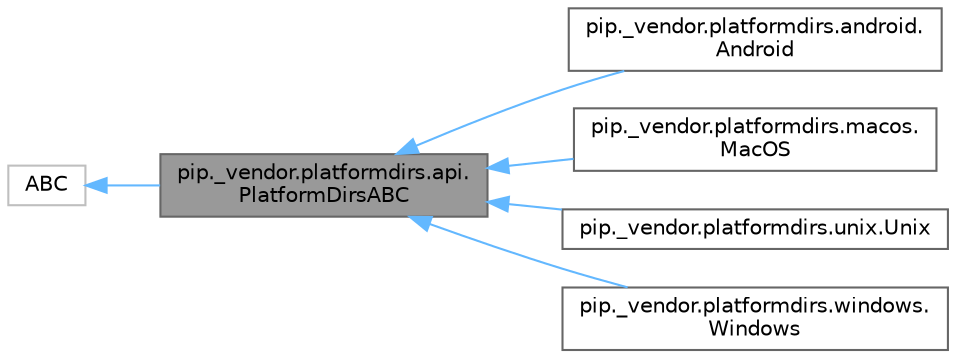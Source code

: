 digraph "pip._vendor.platformdirs.api.PlatformDirsABC"
{
 // LATEX_PDF_SIZE
  bgcolor="transparent";
  edge [fontname=Helvetica,fontsize=10,labelfontname=Helvetica,labelfontsize=10];
  node [fontname=Helvetica,fontsize=10,shape=box,height=0.2,width=0.4];
  rankdir="LR";
  Node1 [id="Node000001",label="pip._vendor.platformdirs.api.\lPlatformDirsABC",height=0.2,width=0.4,color="gray40", fillcolor="grey60", style="filled", fontcolor="black",tooltip=" "];
  Node2 -> Node1 [id="edge1_Node000001_Node000002",dir="back",color="steelblue1",style="solid",tooltip=" "];
  Node2 [id="Node000002",label="ABC",height=0.2,width=0.4,color="grey75", fillcolor="white", style="filled",URL="$dd/d9b/classABC.html",tooltip=" "];
  Node1 -> Node3 [id="edge2_Node000001_Node000003",dir="back",color="steelblue1",style="solid",tooltip=" "];
  Node3 [id="Node000003",label="pip._vendor.platformdirs.android.\lAndroid",height=0.2,width=0.4,color="gray40", fillcolor="white", style="filled",URL="$d4/d7f/classpip_1_1__vendor_1_1platformdirs_1_1android_1_1Android.html",tooltip=" "];
  Node1 -> Node4 [id="edge3_Node000001_Node000004",dir="back",color="steelblue1",style="solid",tooltip=" "];
  Node4 [id="Node000004",label="pip._vendor.platformdirs.macos.\lMacOS",height=0.2,width=0.4,color="gray40", fillcolor="white", style="filled",URL="$d4/dcf/classpip_1_1__vendor_1_1platformdirs_1_1macos_1_1MacOS.html",tooltip=" "];
  Node1 -> Node5 [id="edge4_Node000001_Node000005",dir="back",color="steelblue1",style="solid",tooltip=" "];
  Node5 [id="Node000005",label="pip._vendor.platformdirs.unix.Unix",height=0.2,width=0.4,color="gray40", fillcolor="white", style="filled",URL="$d0/d0d/classpip_1_1__vendor_1_1platformdirs_1_1unix_1_1Unix.html",tooltip=" "];
  Node1 -> Node6 [id="edge5_Node000001_Node000006",dir="back",color="steelblue1",style="solid",tooltip=" "];
  Node6 [id="Node000006",label="pip._vendor.platformdirs.windows.\lWindows",height=0.2,width=0.4,color="gray40", fillcolor="white", style="filled",URL="$de/d1f/classpip_1_1__vendor_1_1platformdirs_1_1windows_1_1Windows.html",tooltip=" "];
}
